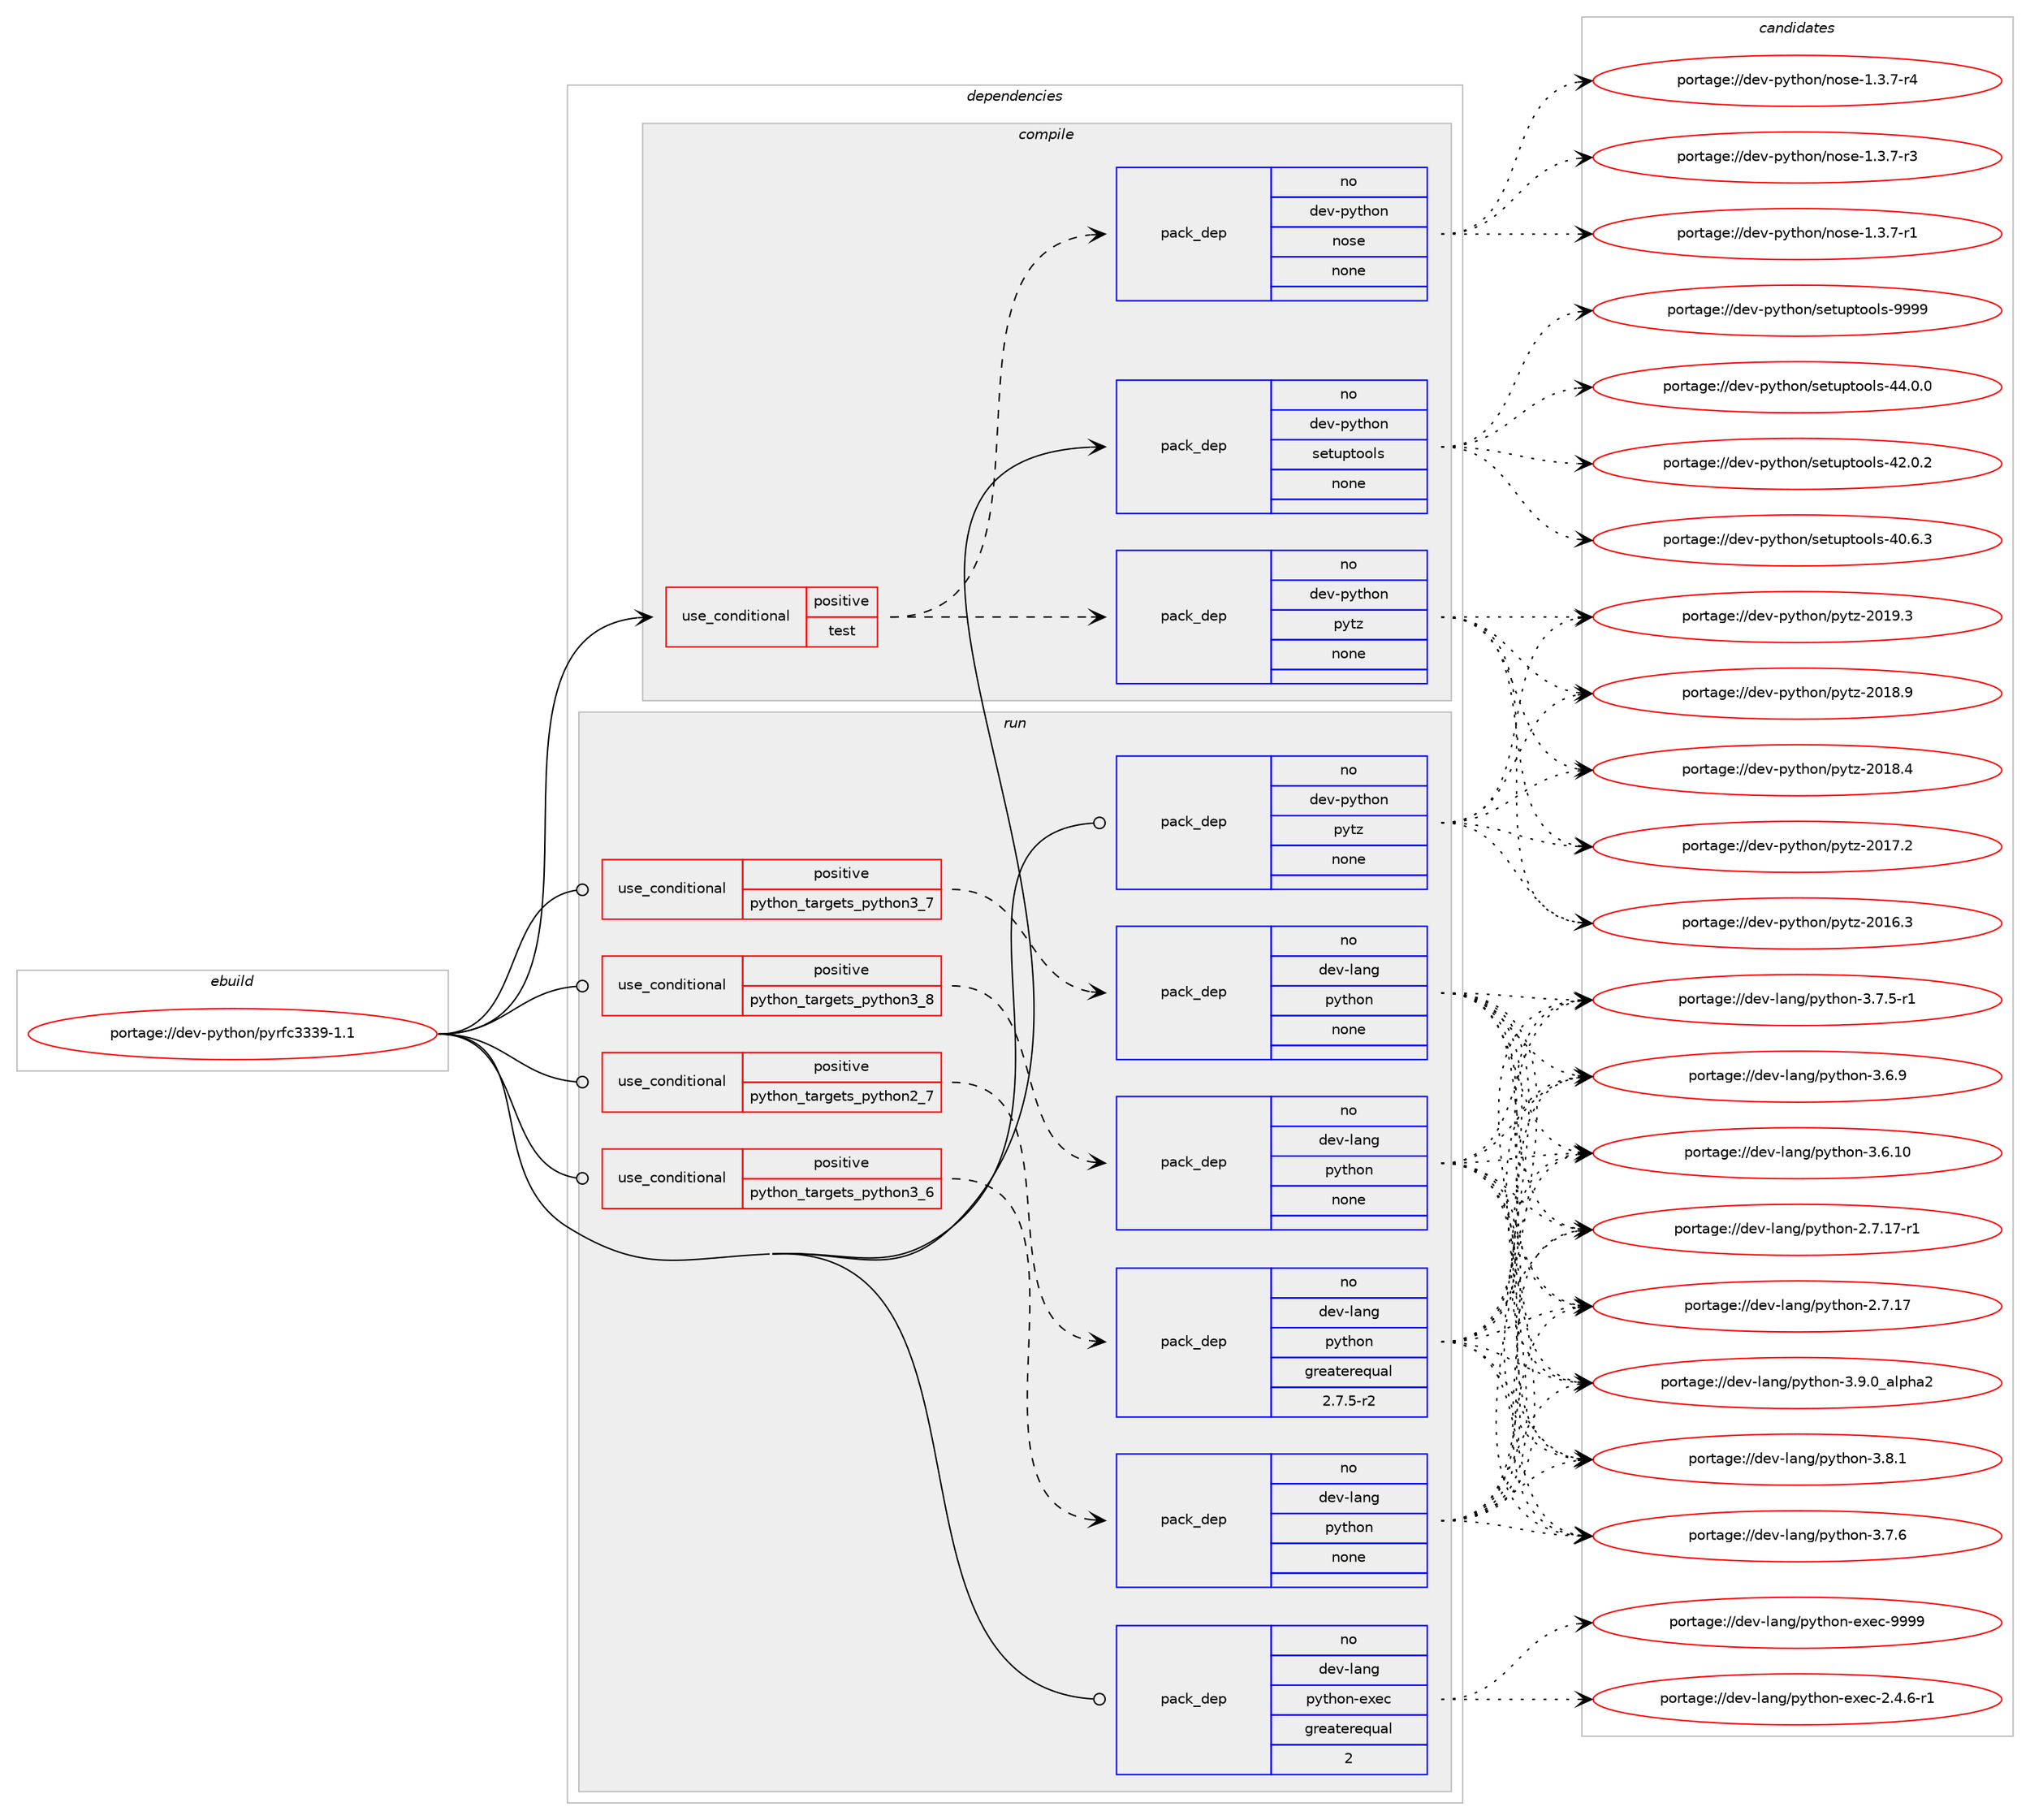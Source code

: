 digraph prolog {

# *************
# Graph options
# *************

newrank=true;
concentrate=true;
compound=true;
graph [rankdir=LR,fontname=Helvetica,fontsize=10,ranksep=1.5];#, ranksep=2.5, nodesep=0.2];
edge  [arrowhead=vee];
node  [fontname=Helvetica,fontsize=10];

# **********
# The ebuild
# **********

subgraph cluster_leftcol {
color=gray;
rank=same;
label=<<i>ebuild</i>>;
id [label="portage://dev-python/pyrfc3339-1.1", color=red, width=4, href="../dev-python/pyrfc3339-1.1.svg"];
}

# ****************
# The dependencies
# ****************

subgraph cluster_midcol {
color=gray;
label=<<i>dependencies</i>>;
subgraph cluster_compile {
fillcolor="#eeeeee";
style=filled;
label=<<i>compile</i>>;
subgraph cond108713 {
dependency435592 [label=<<TABLE BORDER="0" CELLBORDER="1" CELLSPACING="0" CELLPADDING="4"><TR><TD ROWSPAN="3" CELLPADDING="10">use_conditional</TD></TR><TR><TD>positive</TD></TR><TR><TD>test</TD></TR></TABLE>>, shape=none, color=red];
subgraph pack321953 {
dependency435593 [label=<<TABLE BORDER="0" CELLBORDER="1" CELLSPACING="0" CELLPADDING="4" WIDTH="220"><TR><TD ROWSPAN="6" CELLPADDING="30">pack_dep</TD></TR><TR><TD WIDTH="110">no</TD></TR><TR><TD>dev-python</TD></TR><TR><TD>pytz</TD></TR><TR><TD>none</TD></TR><TR><TD></TD></TR></TABLE>>, shape=none, color=blue];
}
dependency435592:e -> dependency435593:w [weight=20,style="dashed",arrowhead="vee"];
subgraph pack321954 {
dependency435594 [label=<<TABLE BORDER="0" CELLBORDER="1" CELLSPACING="0" CELLPADDING="4" WIDTH="220"><TR><TD ROWSPAN="6" CELLPADDING="30">pack_dep</TD></TR><TR><TD WIDTH="110">no</TD></TR><TR><TD>dev-python</TD></TR><TR><TD>nose</TD></TR><TR><TD>none</TD></TR><TR><TD></TD></TR></TABLE>>, shape=none, color=blue];
}
dependency435592:e -> dependency435594:w [weight=20,style="dashed",arrowhead="vee"];
}
id:e -> dependency435592:w [weight=20,style="solid",arrowhead="vee"];
subgraph pack321955 {
dependency435595 [label=<<TABLE BORDER="0" CELLBORDER="1" CELLSPACING="0" CELLPADDING="4" WIDTH="220"><TR><TD ROWSPAN="6" CELLPADDING="30">pack_dep</TD></TR><TR><TD WIDTH="110">no</TD></TR><TR><TD>dev-python</TD></TR><TR><TD>setuptools</TD></TR><TR><TD>none</TD></TR><TR><TD></TD></TR></TABLE>>, shape=none, color=blue];
}
id:e -> dependency435595:w [weight=20,style="solid",arrowhead="vee"];
}
subgraph cluster_compileandrun {
fillcolor="#eeeeee";
style=filled;
label=<<i>compile and run</i>>;
}
subgraph cluster_run {
fillcolor="#eeeeee";
style=filled;
label=<<i>run</i>>;
subgraph cond108714 {
dependency435596 [label=<<TABLE BORDER="0" CELLBORDER="1" CELLSPACING="0" CELLPADDING="4"><TR><TD ROWSPAN="3" CELLPADDING="10">use_conditional</TD></TR><TR><TD>positive</TD></TR><TR><TD>python_targets_python2_7</TD></TR></TABLE>>, shape=none, color=red];
subgraph pack321956 {
dependency435597 [label=<<TABLE BORDER="0" CELLBORDER="1" CELLSPACING="0" CELLPADDING="4" WIDTH="220"><TR><TD ROWSPAN="6" CELLPADDING="30">pack_dep</TD></TR><TR><TD WIDTH="110">no</TD></TR><TR><TD>dev-lang</TD></TR><TR><TD>python</TD></TR><TR><TD>greaterequal</TD></TR><TR><TD>2.7.5-r2</TD></TR></TABLE>>, shape=none, color=blue];
}
dependency435596:e -> dependency435597:w [weight=20,style="dashed",arrowhead="vee"];
}
id:e -> dependency435596:w [weight=20,style="solid",arrowhead="odot"];
subgraph cond108715 {
dependency435598 [label=<<TABLE BORDER="0" CELLBORDER="1" CELLSPACING="0" CELLPADDING="4"><TR><TD ROWSPAN="3" CELLPADDING="10">use_conditional</TD></TR><TR><TD>positive</TD></TR><TR><TD>python_targets_python3_6</TD></TR></TABLE>>, shape=none, color=red];
subgraph pack321957 {
dependency435599 [label=<<TABLE BORDER="0" CELLBORDER="1" CELLSPACING="0" CELLPADDING="4" WIDTH="220"><TR><TD ROWSPAN="6" CELLPADDING="30">pack_dep</TD></TR><TR><TD WIDTH="110">no</TD></TR><TR><TD>dev-lang</TD></TR><TR><TD>python</TD></TR><TR><TD>none</TD></TR><TR><TD></TD></TR></TABLE>>, shape=none, color=blue];
}
dependency435598:e -> dependency435599:w [weight=20,style="dashed",arrowhead="vee"];
}
id:e -> dependency435598:w [weight=20,style="solid",arrowhead="odot"];
subgraph cond108716 {
dependency435600 [label=<<TABLE BORDER="0" CELLBORDER="1" CELLSPACING="0" CELLPADDING="4"><TR><TD ROWSPAN="3" CELLPADDING="10">use_conditional</TD></TR><TR><TD>positive</TD></TR><TR><TD>python_targets_python3_7</TD></TR></TABLE>>, shape=none, color=red];
subgraph pack321958 {
dependency435601 [label=<<TABLE BORDER="0" CELLBORDER="1" CELLSPACING="0" CELLPADDING="4" WIDTH="220"><TR><TD ROWSPAN="6" CELLPADDING="30">pack_dep</TD></TR><TR><TD WIDTH="110">no</TD></TR><TR><TD>dev-lang</TD></TR><TR><TD>python</TD></TR><TR><TD>none</TD></TR><TR><TD></TD></TR></TABLE>>, shape=none, color=blue];
}
dependency435600:e -> dependency435601:w [weight=20,style="dashed",arrowhead="vee"];
}
id:e -> dependency435600:w [weight=20,style="solid",arrowhead="odot"];
subgraph cond108717 {
dependency435602 [label=<<TABLE BORDER="0" CELLBORDER="1" CELLSPACING="0" CELLPADDING="4"><TR><TD ROWSPAN="3" CELLPADDING="10">use_conditional</TD></TR><TR><TD>positive</TD></TR><TR><TD>python_targets_python3_8</TD></TR></TABLE>>, shape=none, color=red];
subgraph pack321959 {
dependency435603 [label=<<TABLE BORDER="0" CELLBORDER="1" CELLSPACING="0" CELLPADDING="4" WIDTH="220"><TR><TD ROWSPAN="6" CELLPADDING="30">pack_dep</TD></TR><TR><TD WIDTH="110">no</TD></TR><TR><TD>dev-lang</TD></TR><TR><TD>python</TD></TR><TR><TD>none</TD></TR><TR><TD></TD></TR></TABLE>>, shape=none, color=blue];
}
dependency435602:e -> dependency435603:w [weight=20,style="dashed",arrowhead="vee"];
}
id:e -> dependency435602:w [weight=20,style="solid",arrowhead="odot"];
subgraph pack321960 {
dependency435604 [label=<<TABLE BORDER="0" CELLBORDER="1" CELLSPACING="0" CELLPADDING="4" WIDTH="220"><TR><TD ROWSPAN="6" CELLPADDING="30">pack_dep</TD></TR><TR><TD WIDTH="110">no</TD></TR><TR><TD>dev-lang</TD></TR><TR><TD>python-exec</TD></TR><TR><TD>greaterequal</TD></TR><TR><TD>2</TD></TR></TABLE>>, shape=none, color=blue];
}
id:e -> dependency435604:w [weight=20,style="solid",arrowhead="odot"];
subgraph pack321961 {
dependency435605 [label=<<TABLE BORDER="0" CELLBORDER="1" CELLSPACING="0" CELLPADDING="4" WIDTH="220"><TR><TD ROWSPAN="6" CELLPADDING="30">pack_dep</TD></TR><TR><TD WIDTH="110">no</TD></TR><TR><TD>dev-python</TD></TR><TR><TD>pytz</TD></TR><TR><TD>none</TD></TR><TR><TD></TD></TR></TABLE>>, shape=none, color=blue];
}
id:e -> dependency435605:w [weight=20,style="solid",arrowhead="odot"];
}
}

# **************
# The candidates
# **************

subgraph cluster_choices {
rank=same;
color=gray;
label=<<i>candidates</i>>;

subgraph choice321953 {
color=black;
nodesep=1;
choice100101118451121211161041111104711212111612245504849574651 [label="portage://dev-python/pytz-2019.3", color=red, width=4,href="../dev-python/pytz-2019.3.svg"];
choice100101118451121211161041111104711212111612245504849564657 [label="portage://dev-python/pytz-2018.9", color=red, width=4,href="../dev-python/pytz-2018.9.svg"];
choice100101118451121211161041111104711212111612245504849564652 [label="portage://dev-python/pytz-2018.4", color=red, width=4,href="../dev-python/pytz-2018.4.svg"];
choice100101118451121211161041111104711212111612245504849554650 [label="portage://dev-python/pytz-2017.2", color=red, width=4,href="../dev-python/pytz-2017.2.svg"];
choice100101118451121211161041111104711212111612245504849544651 [label="portage://dev-python/pytz-2016.3", color=red, width=4,href="../dev-python/pytz-2016.3.svg"];
dependency435593:e -> choice100101118451121211161041111104711212111612245504849574651:w [style=dotted,weight="100"];
dependency435593:e -> choice100101118451121211161041111104711212111612245504849564657:w [style=dotted,weight="100"];
dependency435593:e -> choice100101118451121211161041111104711212111612245504849564652:w [style=dotted,weight="100"];
dependency435593:e -> choice100101118451121211161041111104711212111612245504849554650:w [style=dotted,weight="100"];
dependency435593:e -> choice100101118451121211161041111104711212111612245504849544651:w [style=dotted,weight="100"];
}
subgraph choice321954 {
color=black;
nodesep=1;
choice10010111845112121116104111110471101111151014549465146554511452 [label="portage://dev-python/nose-1.3.7-r4", color=red, width=4,href="../dev-python/nose-1.3.7-r4.svg"];
choice10010111845112121116104111110471101111151014549465146554511451 [label="portage://dev-python/nose-1.3.7-r3", color=red, width=4,href="../dev-python/nose-1.3.7-r3.svg"];
choice10010111845112121116104111110471101111151014549465146554511449 [label="portage://dev-python/nose-1.3.7-r1", color=red, width=4,href="../dev-python/nose-1.3.7-r1.svg"];
dependency435594:e -> choice10010111845112121116104111110471101111151014549465146554511452:w [style=dotted,weight="100"];
dependency435594:e -> choice10010111845112121116104111110471101111151014549465146554511451:w [style=dotted,weight="100"];
dependency435594:e -> choice10010111845112121116104111110471101111151014549465146554511449:w [style=dotted,weight="100"];
}
subgraph choice321955 {
color=black;
nodesep=1;
choice10010111845112121116104111110471151011161171121161111111081154557575757 [label="portage://dev-python/setuptools-9999", color=red, width=4,href="../dev-python/setuptools-9999.svg"];
choice100101118451121211161041111104711510111611711211611111110811545525246484648 [label="portage://dev-python/setuptools-44.0.0", color=red, width=4,href="../dev-python/setuptools-44.0.0.svg"];
choice100101118451121211161041111104711510111611711211611111110811545525046484650 [label="portage://dev-python/setuptools-42.0.2", color=red, width=4,href="../dev-python/setuptools-42.0.2.svg"];
choice100101118451121211161041111104711510111611711211611111110811545524846544651 [label="portage://dev-python/setuptools-40.6.3", color=red, width=4,href="../dev-python/setuptools-40.6.3.svg"];
dependency435595:e -> choice10010111845112121116104111110471151011161171121161111111081154557575757:w [style=dotted,weight="100"];
dependency435595:e -> choice100101118451121211161041111104711510111611711211611111110811545525246484648:w [style=dotted,weight="100"];
dependency435595:e -> choice100101118451121211161041111104711510111611711211611111110811545525046484650:w [style=dotted,weight="100"];
dependency435595:e -> choice100101118451121211161041111104711510111611711211611111110811545524846544651:w [style=dotted,weight="100"];
}
subgraph choice321956 {
color=black;
nodesep=1;
choice10010111845108971101034711212111610411111045514657464895971081121049750 [label="portage://dev-lang/python-3.9.0_alpha2", color=red, width=4,href="../dev-lang/python-3.9.0_alpha2.svg"];
choice100101118451089711010347112121116104111110455146564649 [label="portage://dev-lang/python-3.8.1", color=red, width=4,href="../dev-lang/python-3.8.1.svg"];
choice100101118451089711010347112121116104111110455146554654 [label="portage://dev-lang/python-3.7.6", color=red, width=4,href="../dev-lang/python-3.7.6.svg"];
choice1001011184510897110103471121211161041111104551465546534511449 [label="portage://dev-lang/python-3.7.5-r1", color=red, width=4,href="../dev-lang/python-3.7.5-r1.svg"];
choice100101118451089711010347112121116104111110455146544657 [label="portage://dev-lang/python-3.6.9", color=red, width=4,href="../dev-lang/python-3.6.9.svg"];
choice10010111845108971101034711212111610411111045514654464948 [label="portage://dev-lang/python-3.6.10", color=red, width=4,href="../dev-lang/python-3.6.10.svg"];
choice100101118451089711010347112121116104111110455046554649554511449 [label="portage://dev-lang/python-2.7.17-r1", color=red, width=4,href="../dev-lang/python-2.7.17-r1.svg"];
choice10010111845108971101034711212111610411111045504655464955 [label="portage://dev-lang/python-2.7.17", color=red, width=4,href="../dev-lang/python-2.7.17.svg"];
dependency435597:e -> choice10010111845108971101034711212111610411111045514657464895971081121049750:w [style=dotted,weight="100"];
dependency435597:e -> choice100101118451089711010347112121116104111110455146564649:w [style=dotted,weight="100"];
dependency435597:e -> choice100101118451089711010347112121116104111110455146554654:w [style=dotted,weight="100"];
dependency435597:e -> choice1001011184510897110103471121211161041111104551465546534511449:w [style=dotted,weight="100"];
dependency435597:e -> choice100101118451089711010347112121116104111110455146544657:w [style=dotted,weight="100"];
dependency435597:e -> choice10010111845108971101034711212111610411111045514654464948:w [style=dotted,weight="100"];
dependency435597:e -> choice100101118451089711010347112121116104111110455046554649554511449:w [style=dotted,weight="100"];
dependency435597:e -> choice10010111845108971101034711212111610411111045504655464955:w [style=dotted,weight="100"];
}
subgraph choice321957 {
color=black;
nodesep=1;
choice10010111845108971101034711212111610411111045514657464895971081121049750 [label="portage://dev-lang/python-3.9.0_alpha2", color=red, width=4,href="../dev-lang/python-3.9.0_alpha2.svg"];
choice100101118451089711010347112121116104111110455146564649 [label="portage://dev-lang/python-3.8.1", color=red, width=4,href="../dev-lang/python-3.8.1.svg"];
choice100101118451089711010347112121116104111110455146554654 [label="portage://dev-lang/python-3.7.6", color=red, width=4,href="../dev-lang/python-3.7.6.svg"];
choice1001011184510897110103471121211161041111104551465546534511449 [label="portage://dev-lang/python-3.7.5-r1", color=red, width=4,href="../dev-lang/python-3.7.5-r1.svg"];
choice100101118451089711010347112121116104111110455146544657 [label="portage://dev-lang/python-3.6.9", color=red, width=4,href="../dev-lang/python-3.6.9.svg"];
choice10010111845108971101034711212111610411111045514654464948 [label="portage://dev-lang/python-3.6.10", color=red, width=4,href="../dev-lang/python-3.6.10.svg"];
choice100101118451089711010347112121116104111110455046554649554511449 [label="portage://dev-lang/python-2.7.17-r1", color=red, width=4,href="../dev-lang/python-2.7.17-r1.svg"];
choice10010111845108971101034711212111610411111045504655464955 [label="portage://dev-lang/python-2.7.17", color=red, width=4,href="../dev-lang/python-2.7.17.svg"];
dependency435599:e -> choice10010111845108971101034711212111610411111045514657464895971081121049750:w [style=dotted,weight="100"];
dependency435599:e -> choice100101118451089711010347112121116104111110455146564649:w [style=dotted,weight="100"];
dependency435599:e -> choice100101118451089711010347112121116104111110455146554654:w [style=dotted,weight="100"];
dependency435599:e -> choice1001011184510897110103471121211161041111104551465546534511449:w [style=dotted,weight="100"];
dependency435599:e -> choice100101118451089711010347112121116104111110455146544657:w [style=dotted,weight="100"];
dependency435599:e -> choice10010111845108971101034711212111610411111045514654464948:w [style=dotted,weight="100"];
dependency435599:e -> choice100101118451089711010347112121116104111110455046554649554511449:w [style=dotted,weight="100"];
dependency435599:e -> choice10010111845108971101034711212111610411111045504655464955:w [style=dotted,weight="100"];
}
subgraph choice321958 {
color=black;
nodesep=1;
choice10010111845108971101034711212111610411111045514657464895971081121049750 [label="portage://dev-lang/python-3.9.0_alpha2", color=red, width=4,href="../dev-lang/python-3.9.0_alpha2.svg"];
choice100101118451089711010347112121116104111110455146564649 [label="portage://dev-lang/python-3.8.1", color=red, width=4,href="../dev-lang/python-3.8.1.svg"];
choice100101118451089711010347112121116104111110455146554654 [label="portage://dev-lang/python-3.7.6", color=red, width=4,href="../dev-lang/python-3.7.6.svg"];
choice1001011184510897110103471121211161041111104551465546534511449 [label="portage://dev-lang/python-3.7.5-r1", color=red, width=4,href="../dev-lang/python-3.7.5-r1.svg"];
choice100101118451089711010347112121116104111110455146544657 [label="portage://dev-lang/python-3.6.9", color=red, width=4,href="../dev-lang/python-3.6.9.svg"];
choice10010111845108971101034711212111610411111045514654464948 [label="portage://dev-lang/python-3.6.10", color=red, width=4,href="../dev-lang/python-3.6.10.svg"];
choice100101118451089711010347112121116104111110455046554649554511449 [label="portage://dev-lang/python-2.7.17-r1", color=red, width=4,href="../dev-lang/python-2.7.17-r1.svg"];
choice10010111845108971101034711212111610411111045504655464955 [label="portage://dev-lang/python-2.7.17", color=red, width=4,href="../dev-lang/python-2.7.17.svg"];
dependency435601:e -> choice10010111845108971101034711212111610411111045514657464895971081121049750:w [style=dotted,weight="100"];
dependency435601:e -> choice100101118451089711010347112121116104111110455146564649:w [style=dotted,weight="100"];
dependency435601:e -> choice100101118451089711010347112121116104111110455146554654:w [style=dotted,weight="100"];
dependency435601:e -> choice1001011184510897110103471121211161041111104551465546534511449:w [style=dotted,weight="100"];
dependency435601:e -> choice100101118451089711010347112121116104111110455146544657:w [style=dotted,weight="100"];
dependency435601:e -> choice10010111845108971101034711212111610411111045514654464948:w [style=dotted,weight="100"];
dependency435601:e -> choice100101118451089711010347112121116104111110455046554649554511449:w [style=dotted,weight="100"];
dependency435601:e -> choice10010111845108971101034711212111610411111045504655464955:w [style=dotted,weight="100"];
}
subgraph choice321959 {
color=black;
nodesep=1;
choice10010111845108971101034711212111610411111045514657464895971081121049750 [label="portage://dev-lang/python-3.9.0_alpha2", color=red, width=4,href="../dev-lang/python-3.9.0_alpha2.svg"];
choice100101118451089711010347112121116104111110455146564649 [label="portage://dev-lang/python-3.8.1", color=red, width=4,href="../dev-lang/python-3.8.1.svg"];
choice100101118451089711010347112121116104111110455146554654 [label="portage://dev-lang/python-3.7.6", color=red, width=4,href="../dev-lang/python-3.7.6.svg"];
choice1001011184510897110103471121211161041111104551465546534511449 [label="portage://dev-lang/python-3.7.5-r1", color=red, width=4,href="../dev-lang/python-3.7.5-r1.svg"];
choice100101118451089711010347112121116104111110455146544657 [label="portage://dev-lang/python-3.6.9", color=red, width=4,href="../dev-lang/python-3.6.9.svg"];
choice10010111845108971101034711212111610411111045514654464948 [label="portage://dev-lang/python-3.6.10", color=red, width=4,href="../dev-lang/python-3.6.10.svg"];
choice100101118451089711010347112121116104111110455046554649554511449 [label="portage://dev-lang/python-2.7.17-r1", color=red, width=4,href="../dev-lang/python-2.7.17-r1.svg"];
choice10010111845108971101034711212111610411111045504655464955 [label="portage://dev-lang/python-2.7.17", color=red, width=4,href="../dev-lang/python-2.7.17.svg"];
dependency435603:e -> choice10010111845108971101034711212111610411111045514657464895971081121049750:w [style=dotted,weight="100"];
dependency435603:e -> choice100101118451089711010347112121116104111110455146564649:w [style=dotted,weight="100"];
dependency435603:e -> choice100101118451089711010347112121116104111110455146554654:w [style=dotted,weight="100"];
dependency435603:e -> choice1001011184510897110103471121211161041111104551465546534511449:w [style=dotted,weight="100"];
dependency435603:e -> choice100101118451089711010347112121116104111110455146544657:w [style=dotted,weight="100"];
dependency435603:e -> choice10010111845108971101034711212111610411111045514654464948:w [style=dotted,weight="100"];
dependency435603:e -> choice100101118451089711010347112121116104111110455046554649554511449:w [style=dotted,weight="100"];
dependency435603:e -> choice10010111845108971101034711212111610411111045504655464955:w [style=dotted,weight="100"];
}
subgraph choice321960 {
color=black;
nodesep=1;
choice10010111845108971101034711212111610411111045101120101994557575757 [label="portage://dev-lang/python-exec-9999", color=red, width=4,href="../dev-lang/python-exec-9999.svg"];
choice10010111845108971101034711212111610411111045101120101994550465246544511449 [label="portage://dev-lang/python-exec-2.4.6-r1", color=red, width=4,href="../dev-lang/python-exec-2.4.6-r1.svg"];
dependency435604:e -> choice10010111845108971101034711212111610411111045101120101994557575757:w [style=dotted,weight="100"];
dependency435604:e -> choice10010111845108971101034711212111610411111045101120101994550465246544511449:w [style=dotted,weight="100"];
}
subgraph choice321961 {
color=black;
nodesep=1;
choice100101118451121211161041111104711212111612245504849574651 [label="portage://dev-python/pytz-2019.3", color=red, width=4,href="../dev-python/pytz-2019.3.svg"];
choice100101118451121211161041111104711212111612245504849564657 [label="portage://dev-python/pytz-2018.9", color=red, width=4,href="../dev-python/pytz-2018.9.svg"];
choice100101118451121211161041111104711212111612245504849564652 [label="portage://dev-python/pytz-2018.4", color=red, width=4,href="../dev-python/pytz-2018.4.svg"];
choice100101118451121211161041111104711212111612245504849554650 [label="portage://dev-python/pytz-2017.2", color=red, width=4,href="../dev-python/pytz-2017.2.svg"];
choice100101118451121211161041111104711212111612245504849544651 [label="portage://dev-python/pytz-2016.3", color=red, width=4,href="../dev-python/pytz-2016.3.svg"];
dependency435605:e -> choice100101118451121211161041111104711212111612245504849574651:w [style=dotted,weight="100"];
dependency435605:e -> choice100101118451121211161041111104711212111612245504849564657:w [style=dotted,weight="100"];
dependency435605:e -> choice100101118451121211161041111104711212111612245504849564652:w [style=dotted,weight="100"];
dependency435605:e -> choice100101118451121211161041111104711212111612245504849554650:w [style=dotted,weight="100"];
dependency435605:e -> choice100101118451121211161041111104711212111612245504849544651:w [style=dotted,weight="100"];
}
}

}
